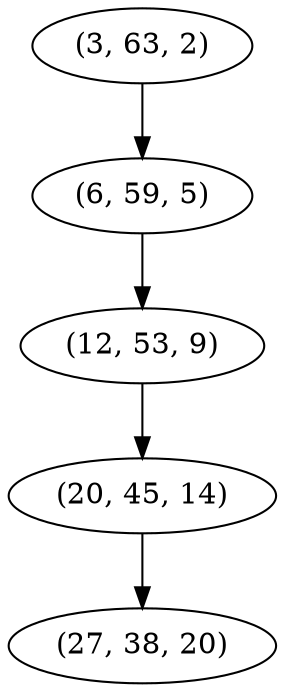 digraph tree {
    "(3, 63, 2)";
    "(6, 59, 5)";
    "(12, 53, 9)";
    "(20, 45, 14)";
    "(27, 38, 20)";
    "(3, 63, 2)" -> "(6, 59, 5)";
    "(6, 59, 5)" -> "(12, 53, 9)";
    "(12, 53, 9)" -> "(20, 45, 14)";
    "(20, 45, 14)" -> "(27, 38, 20)";
}
